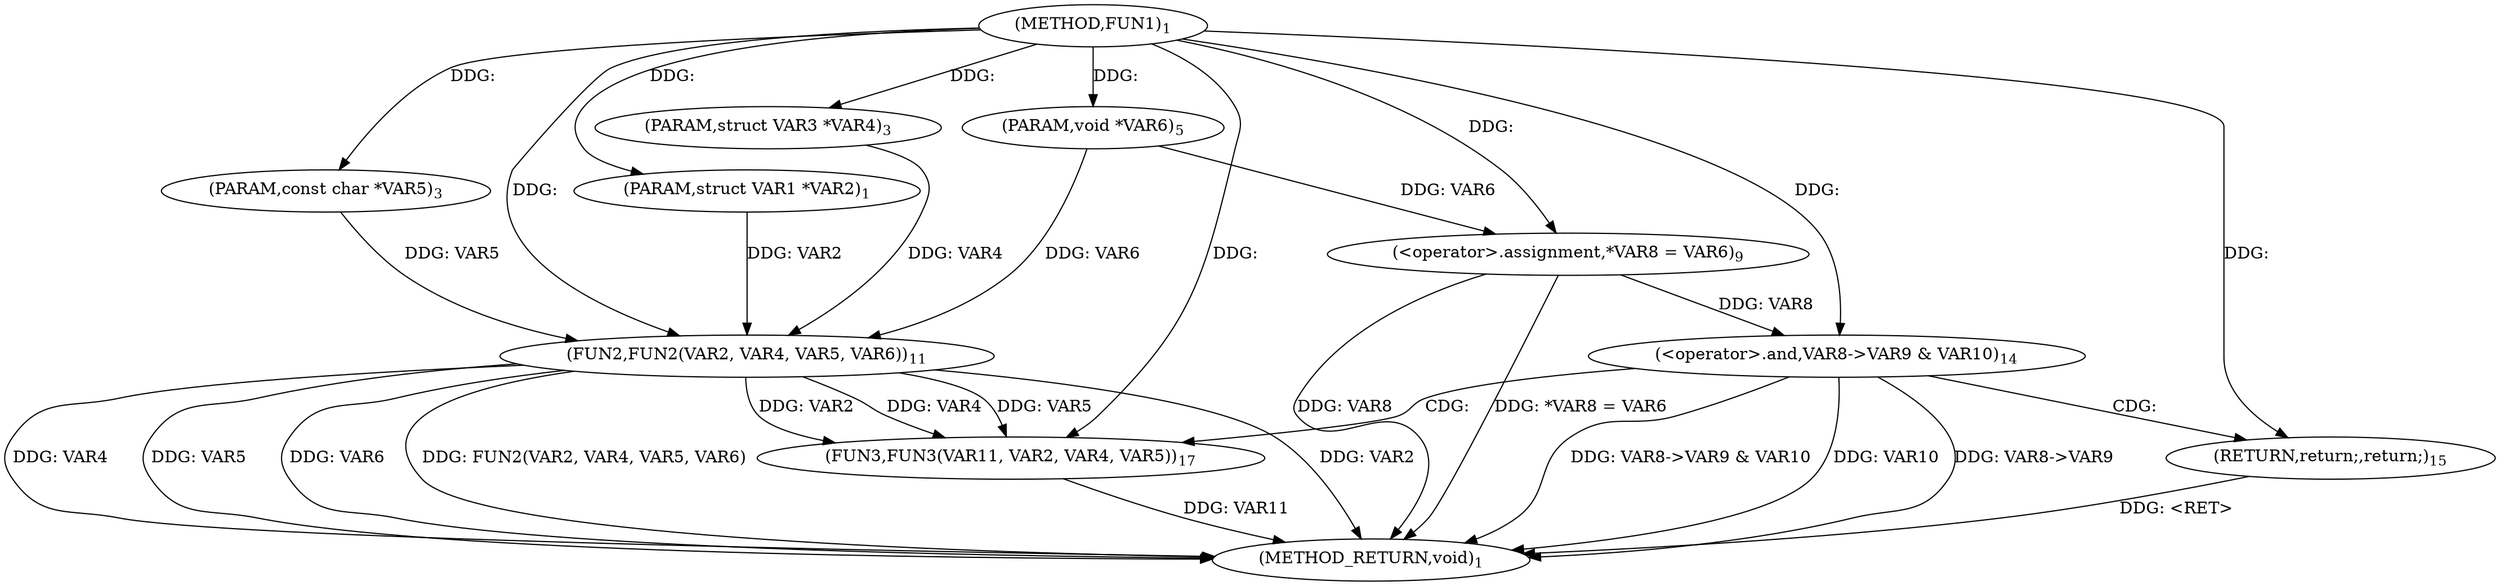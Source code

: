 digraph "FUN1" {  
"8" [label = <(METHOD,FUN1)<SUB>1</SUB>> ]
"36" [label = <(METHOD_RETURN,void)<SUB>1</SUB>> ]
"9" [label = <(PARAM,struct VAR1 *VAR2)<SUB>1</SUB>> ]
"10" [label = <(PARAM,struct VAR3 *VAR4)<SUB>3</SUB>> ]
"11" [label = <(PARAM,const char *VAR5)<SUB>3</SUB>> ]
"12" [label = <(PARAM,void *VAR6)<SUB>5</SUB>> ]
"15" [label = <(&lt;operator&gt;.assignment,*VAR8 = VAR6)<SUB>9</SUB>> ]
"18" [label = <(FUN2,FUN2(VAR2, VAR4, VAR5, VAR6))<SUB>11</SUB>> ]
"31" [label = <(FUN3,FUN3(VAR11, VAR2, VAR4, VAR5))<SUB>17</SUB>> ]
"24" [label = <(&lt;operator&gt;.and,VAR8-&gt;VAR9 &amp; VAR10)<SUB>14</SUB>> ]
"30" [label = <(RETURN,return;,return;)<SUB>15</SUB>> ]
  "30" -> "36"  [ label = "DDG: &lt;RET&gt;"] 
  "15" -> "36"  [ label = "DDG: VAR8"] 
  "15" -> "36"  [ label = "DDG: *VAR8 = VAR6"] 
  "18" -> "36"  [ label = "DDG: VAR2"] 
  "18" -> "36"  [ label = "DDG: VAR4"] 
  "18" -> "36"  [ label = "DDG: VAR5"] 
  "18" -> "36"  [ label = "DDG: VAR6"] 
  "18" -> "36"  [ label = "DDG: FUN2(VAR2, VAR4, VAR5, VAR6)"] 
  "24" -> "36"  [ label = "DDG: VAR8-&gt;VAR9"] 
  "24" -> "36"  [ label = "DDG: VAR8-&gt;VAR9 &amp; VAR10"] 
  "24" -> "36"  [ label = "DDG: VAR10"] 
  "31" -> "36"  [ label = "DDG: VAR11"] 
  "8" -> "9"  [ label = "DDG: "] 
  "8" -> "10"  [ label = "DDG: "] 
  "8" -> "11"  [ label = "DDG: "] 
  "8" -> "12"  [ label = "DDG: "] 
  "12" -> "15"  [ label = "DDG: VAR6"] 
  "8" -> "15"  [ label = "DDG: "] 
  "9" -> "18"  [ label = "DDG: VAR2"] 
  "8" -> "18"  [ label = "DDG: "] 
  "10" -> "18"  [ label = "DDG: VAR4"] 
  "11" -> "18"  [ label = "DDG: VAR5"] 
  "12" -> "18"  [ label = "DDG: VAR6"] 
  "8" -> "31"  [ label = "DDG: "] 
  "18" -> "31"  [ label = "DDG: VAR2"] 
  "18" -> "31"  [ label = "DDG: VAR4"] 
  "18" -> "31"  [ label = "DDG: VAR5"] 
  "15" -> "24"  [ label = "DDG: VAR8"] 
  "8" -> "24"  [ label = "DDG: "] 
  "8" -> "30"  [ label = "DDG: "] 
  "24" -> "30"  [ label = "CDG: "] 
  "24" -> "31"  [ label = "CDG: "] 
}
